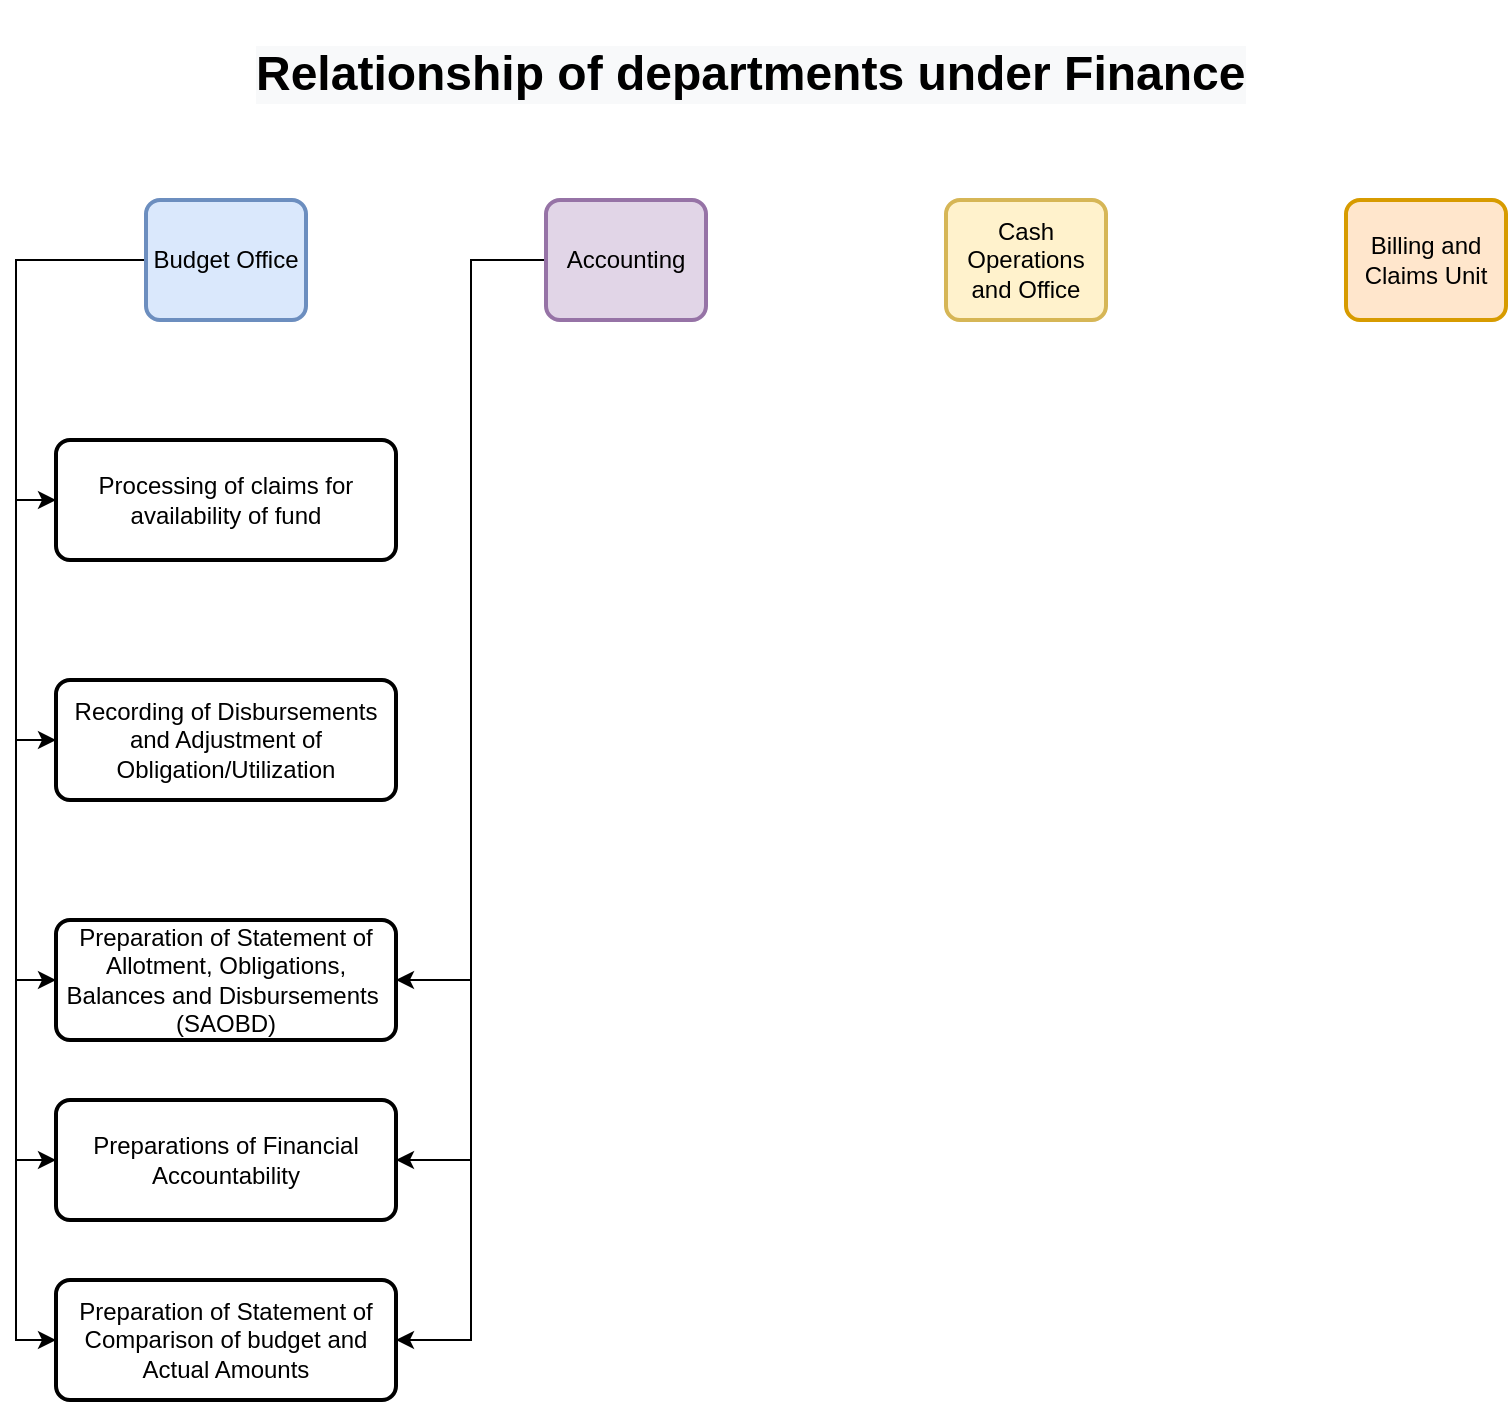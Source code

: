 <mxfile version="20.1.2" type="github">
  <diagram id="kmViDiwOIy_1BK0ksrDb" name="Relationships">
    <mxGraphModel dx="1422" dy="754" grid="1" gridSize="10" guides="1" tooltips="1" connect="1" arrows="1" fold="1" page="1" pageScale="1" pageWidth="850" pageHeight="1100" math="0" shadow="0">
      <root>
        <mxCell id="0" />
        <mxCell id="1" parent="0" />
        <mxCell id="Ekcg4xE2zAP1b17fsqiW-9" style="edgeStyle=orthogonalEdgeStyle;rounded=0;orthogonalLoop=1;jettySize=auto;html=1;entryX=0;entryY=0.5;entryDx=0;entryDy=0;" parent="1" source="Ekcg4xE2zAP1b17fsqiW-2" target="Ekcg4xE2zAP1b17fsqiW-6" edge="1">
          <mxGeometry relative="1" as="geometry">
            <Array as="points">
              <mxPoint x="55" y="150" />
              <mxPoint x="55" y="270" />
            </Array>
          </mxGeometry>
        </mxCell>
        <mxCell id="Ekcg4xE2zAP1b17fsqiW-10" style="edgeStyle=orthogonalEdgeStyle;rounded=0;orthogonalLoop=1;jettySize=auto;html=1;entryX=0;entryY=0.5;entryDx=0;entryDy=0;" parent="1" source="Ekcg4xE2zAP1b17fsqiW-2" target="Ekcg4xE2zAP1b17fsqiW-7" edge="1">
          <mxGeometry relative="1" as="geometry">
            <Array as="points">
              <mxPoint x="55" y="150" />
              <mxPoint x="55" y="390" />
            </Array>
          </mxGeometry>
        </mxCell>
        <mxCell id="Ekcg4xE2zAP1b17fsqiW-11" style="edgeStyle=orthogonalEdgeStyle;rounded=0;orthogonalLoop=1;jettySize=auto;html=1;entryX=0;entryY=0.5;entryDx=0;entryDy=0;" parent="1" source="Ekcg4xE2zAP1b17fsqiW-2" target="Ekcg4xE2zAP1b17fsqiW-8" edge="1">
          <mxGeometry relative="1" as="geometry">
            <Array as="points">
              <mxPoint x="55" y="150" />
              <mxPoint x="55" y="510" />
            </Array>
          </mxGeometry>
        </mxCell>
        <mxCell id="Ekcg4xE2zAP1b17fsqiW-14" style="edgeStyle=orthogonalEdgeStyle;rounded=0;orthogonalLoop=1;jettySize=auto;html=1;entryX=0;entryY=0.5;entryDx=0;entryDy=0;" parent="1" source="Ekcg4xE2zAP1b17fsqiW-2" target="Ekcg4xE2zAP1b17fsqiW-13" edge="1">
          <mxGeometry relative="1" as="geometry">
            <Array as="points">
              <mxPoint x="55" y="150" />
              <mxPoint x="55" y="600" />
            </Array>
          </mxGeometry>
        </mxCell>
        <mxCell id="FGZwWDeCCHYoIA2VcYdf-3" style="edgeStyle=orthogonalEdgeStyle;rounded=0;orthogonalLoop=1;jettySize=auto;html=1;entryX=0;entryY=0.5;entryDx=0;entryDy=0;" parent="1" source="Ekcg4xE2zAP1b17fsqiW-2" target="FGZwWDeCCHYoIA2VcYdf-1" edge="1">
          <mxGeometry relative="1" as="geometry">
            <Array as="points">
              <mxPoint x="55" y="150" />
              <mxPoint x="55" y="690" />
            </Array>
          </mxGeometry>
        </mxCell>
        <mxCell id="Ekcg4xE2zAP1b17fsqiW-2" value="Budget Office" style="rounded=1;whiteSpace=wrap;html=1;absoluteArcSize=1;arcSize=14;strokeWidth=2;fillColor=#dae8fc;strokeColor=#6c8ebf;" parent="1" vertex="1">
          <mxGeometry x="120" y="120" width="80" height="60" as="geometry" />
        </mxCell>
        <mxCell id="Ekcg4xE2zAP1b17fsqiW-12" style="edgeStyle=orthogonalEdgeStyle;rounded=0;orthogonalLoop=1;jettySize=auto;html=1;entryX=1;entryY=0.5;entryDx=0;entryDy=0;" parent="1" source="Ekcg4xE2zAP1b17fsqiW-3" target="Ekcg4xE2zAP1b17fsqiW-8" edge="1">
          <mxGeometry relative="1" as="geometry" />
        </mxCell>
        <mxCell id="Ekcg4xE2zAP1b17fsqiW-15" style="edgeStyle=orthogonalEdgeStyle;rounded=0;orthogonalLoop=1;jettySize=auto;html=1;entryX=1;entryY=0.5;entryDx=0;entryDy=0;" parent="1" source="Ekcg4xE2zAP1b17fsqiW-3" target="Ekcg4xE2zAP1b17fsqiW-13" edge="1">
          <mxGeometry relative="1" as="geometry" />
        </mxCell>
        <mxCell id="FGZwWDeCCHYoIA2VcYdf-2" style="edgeStyle=orthogonalEdgeStyle;rounded=0;orthogonalLoop=1;jettySize=auto;html=1;entryX=1;entryY=0.5;entryDx=0;entryDy=0;" parent="1" source="Ekcg4xE2zAP1b17fsqiW-3" target="FGZwWDeCCHYoIA2VcYdf-1" edge="1">
          <mxGeometry relative="1" as="geometry" />
        </mxCell>
        <mxCell id="Ekcg4xE2zAP1b17fsqiW-3" value="Accounting" style="rounded=1;whiteSpace=wrap;html=1;absoluteArcSize=1;arcSize=14;strokeWidth=2;fillColor=#e1d5e7;strokeColor=#9673a6;" parent="1" vertex="1">
          <mxGeometry x="320" y="120" width="80" height="60" as="geometry" />
        </mxCell>
        <mxCell id="Ekcg4xE2zAP1b17fsqiW-4" value="Cash Operations and Office" style="rounded=1;whiteSpace=wrap;html=1;absoluteArcSize=1;arcSize=14;strokeWidth=2;fillColor=#fff2cc;strokeColor=#d6b656;" parent="1" vertex="1">
          <mxGeometry x="520" y="120" width="80" height="60" as="geometry" />
        </mxCell>
        <mxCell id="Ekcg4xE2zAP1b17fsqiW-5" value="Billing and Claims Unit" style="rounded=1;whiteSpace=wrap;html=1;absoluteArcSize=1;arcSize=14;strokeWidth=2;fillColor=#ffe6cc;strokeColor=#d79b00;" parent="1" vertex="1">
          <mxGeometry x="720" y="120" width="80" height="60" as="geometry" />
        </mxCell>
        <mxCell id="Ekcg4xE2zAP1b17fsqiW-6" value="Processing of claims for availability of fund" style="rounded=1;whiteSpace=wrap;html=1;absoluteArcSize=1;arcSize=14;strokeWidth=2;" parent="1" vertex="1">
          <mxGeometry x="75" y="240" width="170" height="60" as="geometry" />
        </mxCell>
        <mxCell id="Ekcg4xE2zAP1b17fsqiW-7" value="Recording of Disbursements and Adjustment of Obligation/Utilization" style="rounded=1;whiteSpace=wrap;html=1;absoluteArcSize=1;arcSize=14;strokeWidth=2;" parent="1" vertex="1">
          <mxGeometry x="75" y="360" width="170" height="60" as="geometry" />
        </mxCell>
        <mxCell id="Ekcg4xE2zAP1b17fsqiW-8" value="Preparation of Statement of Allotment, Obligations, Balances and Disbursements&amp;nbsp;&lt;br&gt;(SAOBD)" style="rounded=1;whiteSpace=wrap;html=1;absoluteArcSize=1;arcSize=14;strokeWidth=2;" parent="1" vertex="1">
          <mxGeometry x="75" y="480" width="170" height="60" as="geometry" />
        </mxCell>
        <mxCell id="Ekcg4xE2zAP1b17fsqiW-13" value="Preparations of Financial Accountability" style="rounded=1;whiteSpace=wrap;html=1;absoluteArcSize=1;arcSize=14;strokeWidth=2;" parent="1" vertex="1">
          <mxGeometry x="75" y="570" width="170" height="60" as="geometry" />
        </mxCell>
        <mxCell id="FGZwWDeCCHYoIA2VcYdf-1" value="Preparation of Statement of Comparison of budget and Actual Amounts" style="rounded=1;whiteSpace=wrap;html=1;absoluteArcSize=1;arcSize=14;strokeWidth=2;" parent="1" vertex="1">
          <mxGeometry x="75" y="660" width="170" height="60" as="geometry" />
        </mxCell>
        <mxCell id="bat9d6PmcD7Jn3SVmyPa-1" value="&lt;h1 style=&quot;color: rgb(0, 0, 0); font-family: Helvetica; font-style: normal; font-variant-ligatures: normal; font-variant-caps: normal; letter-spacing: normal; orphans: 2; text-align: center; text-indent: 0px; text-transform: none; widows: 2; word-spacing: 0px; -webkit-text-stroke-width: 0px; background-color: rgb(248, 249, 250); text-decoration-thickness: initial; text-decoration-style: initial; text-decoration-color: initial;&quot;&gt;Relationship of departments under Finance&lt;/h1&gt;" style="text;whiteSpace=wrap;html=1;" vertex="1" parent="1">
          <mxGeometry x="173" y="20" width="505" height="80" as="geometry" />
        </mxCell>
      </root>
    </mxGraphModel>
  </diagram>
</mxfile>
